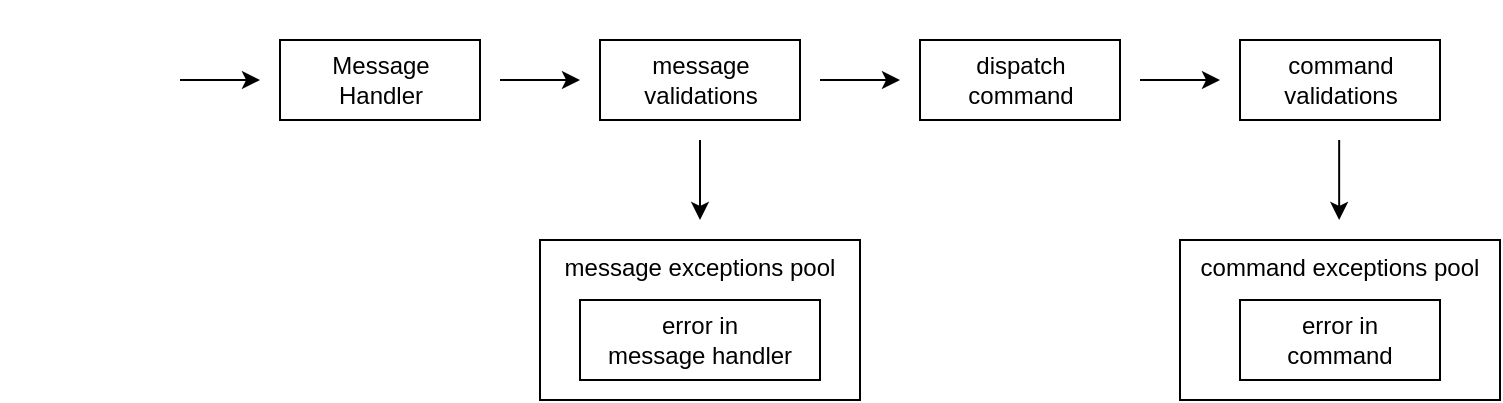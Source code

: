 <mxfile version="14.9.0" type="github">
  <diagram id="dVRv-9KxZzZ8-ldtPb2S" name="Page-1">
    <mxGraphModel dx="1185" dy="657" grid="1" gridSize="10" guides="1" tooltips="1" connect="1" arrows="1" fold="1" page="1" pageScale="1" pageWidth="827" pageHeight="1169" math="0" shadow="0">
      <root>
        <mxCell id="0" />
        <mxCell id="1" parent="0" />
        <mxCell id="Limtg3SNCSjRNfk5KUKk-28" value="message exceptions pool" style="rounded=0;whiteSpace=wrap;html=1;verticalAlign=top;" vertex="1" parent="1">
          <mxGeometry x="309" y="160" width="160" height="80" as="geometry" />
        </mxCell>
        <mxCell id="Limtg3SNCSjRNfk5KUKk-4" value="" style="shape=image;verticalLabelPosition=bottom;verticalAlign=top;imageAspect=0;image=https://logodownload.org/wp-content/uploads/2017/11/discord-logo-4-1.png" vertex="1" parent="1">
          <mxGeometry x="39" y="40" width="80" height="80" as="geometry" />
        </mxCell>
        <mxCell id="Limtg3SNCSjRNfk5KUKk-6" value="&lt;div&gt;Message&lt;/div&gt;&lt;div&gt;Handler&lt;/div&gt;" style="html=1;" vertex="1" parent="1">
          <mxGeometry x="179" y="60" width="100" height="40" as="geometry" />
        </mxCell>
        <mxCell id="Limtg3SNCSjRNfk5KUKk-7" value="" style="endArrow=classic;html=1;" edge="1" parent="1">
          <mxGeometry width="50" height="50" relative="1" as="geometry">
            <mxPoint x="289" y="80" as="sourcePoint" />
            <mxPoint x="329" y="80" as="targetPoint" />
          </mxGeometry>
        </mxCell>
        <mxCell id="Limtg3SNCSjRNfk5KUKk-8" value="&lt;div&gt;message&lt;/div&gt;&lt;div&gt;validations&lt;br&gt;&lt;/div&gt;" style="html=1;" vertex="1" parent="1">
          <mxGeometry x="339" y="60" width="100" height="40" as="geometry" />
        </mxCell>
        <mxCell id="Limtg3SNCSjRNfk5KUKk-9" value="" style="endArrow=classic;html=1;" edge="1" parent="1">
          <mxGeometry width="50" height="50" relative="1" as="geometry">
            <mxPoint x="389" y="110" as="sourcePoint" />
            <mxPoint x="389" y="150" as="targetPoint" />
          </mxGeometry>
        </mxCell>
        <mxCell id="Limtg3SNCSjRNfk5KUKk-15" value="&lt;div&gt;error in&lt;/div&gt;&lt;div&gt;message handler&lt;br&gt;&lt;/div&gt;" style="rounded=0;whiteSpace=wrap;html=1;" vertex="1" parent="1">
          <mxGeometry x="329" y="190" width="120" height="40" as="geometry" />
        </mxCell>
        <mxCell id="Limtg3SNCSjRNfk5KUKk-22" value="" style="endArrow=classic;html=1;" edge="1" parent="1">
          <mxGeometry width="50" height="50" relative="1" as="geometry">
            <mxPoint x="449" y="80" as="sourcePoint" />
            <mxPoint x="489" y="80" as="targetPoint" />
          </mxGeometry>
        </mxCell>
        <mxCell id="Limtg3SNCSjRNfk5KUKk-24" value="dispatch&lt;div&gt;command&lt;br&gt;&lt;/div&gt;" style="html=1;" vertex="1" parent="1">
          <mxGeometry x="499" y="60" width="100" height="40" as="geometry" />
        </mxCell>
        <mxCell id="Limtg3SNCSjRNfk5KUKk-32" value="" style="endArrow=classic;html=1;" edge="1" parent="1">
          <mxGeometry width="50" height="50" relative="1" as="geometry">
            <mxPoint x="609" y="80" as="sourcePoint" />
            <mxPoint x="649" y="80" as="targetPoint" />
          </mxGeometry>
        </mxCell>
        <mxCell id="Limtg3SNCSjRNfk5KUKk-33" value="command&lt;br&gt;validations" style="html=1;" vertex="1" parent="1">
          <mxGeometry x="659" y="60" width="100" height="40" as="geometry" />
        </mxCell>
        <mxCell id="Limtg3SNCSjRNfk5KUKk-34" value="command exceptions pool" style="rounded=0;whiteSpace=wrap;html=1;verticalAlign=top;" vertex="1" parent="1">
          <mxGeometry x="629" y="160" width="160" height="80" as="geometry" />
        </mxCell>
        <mxCell id="Limtg3SNCSjRNfk5KUKk-35" value="" style="endArrow=classic;html=1;" edge="1" parent="1">
          <mxGeometry width="50" height="50" relative="1" as="geometry">
            <mxPoint x="708.58" y="110" as="sourcePoint" />
            <mxPoint x="708.58" y="150" as="targetPoint" />
          </mxGeometry>
        </mxCell>
        <mxCell id="Limtg3SNCSjRNfk5KUKk-36" value="&lt;div&gt;error in&lt;/div&gt;&lt;div&gt;command&lt;br&gt;&lt;/div&gt;" style="rounded=0;whiteSpace=wrap;html=1;" vertex="1" parent="1">
          <mxGeometry x="659" y="190" width="100" height="40" as="geometry" />
        </mxCell>
        <mxCell id="Limtg3SNCSjRNfk5KUKk-41" value="" style="endArrow=classic;html=1;" edge="1" parent="1">
          <mxGeometry width="50" height="50" relative="1" as="geometry">
            <mxPoint x="129" y="80" as="sourcePoint" />
            <mxPoint x="169" y="80" as="targetPoint" />
          </mxGeometry>
        </mxCell>
      </root>
    </mxGraphModel>
  </diagram>
</mxfile>
